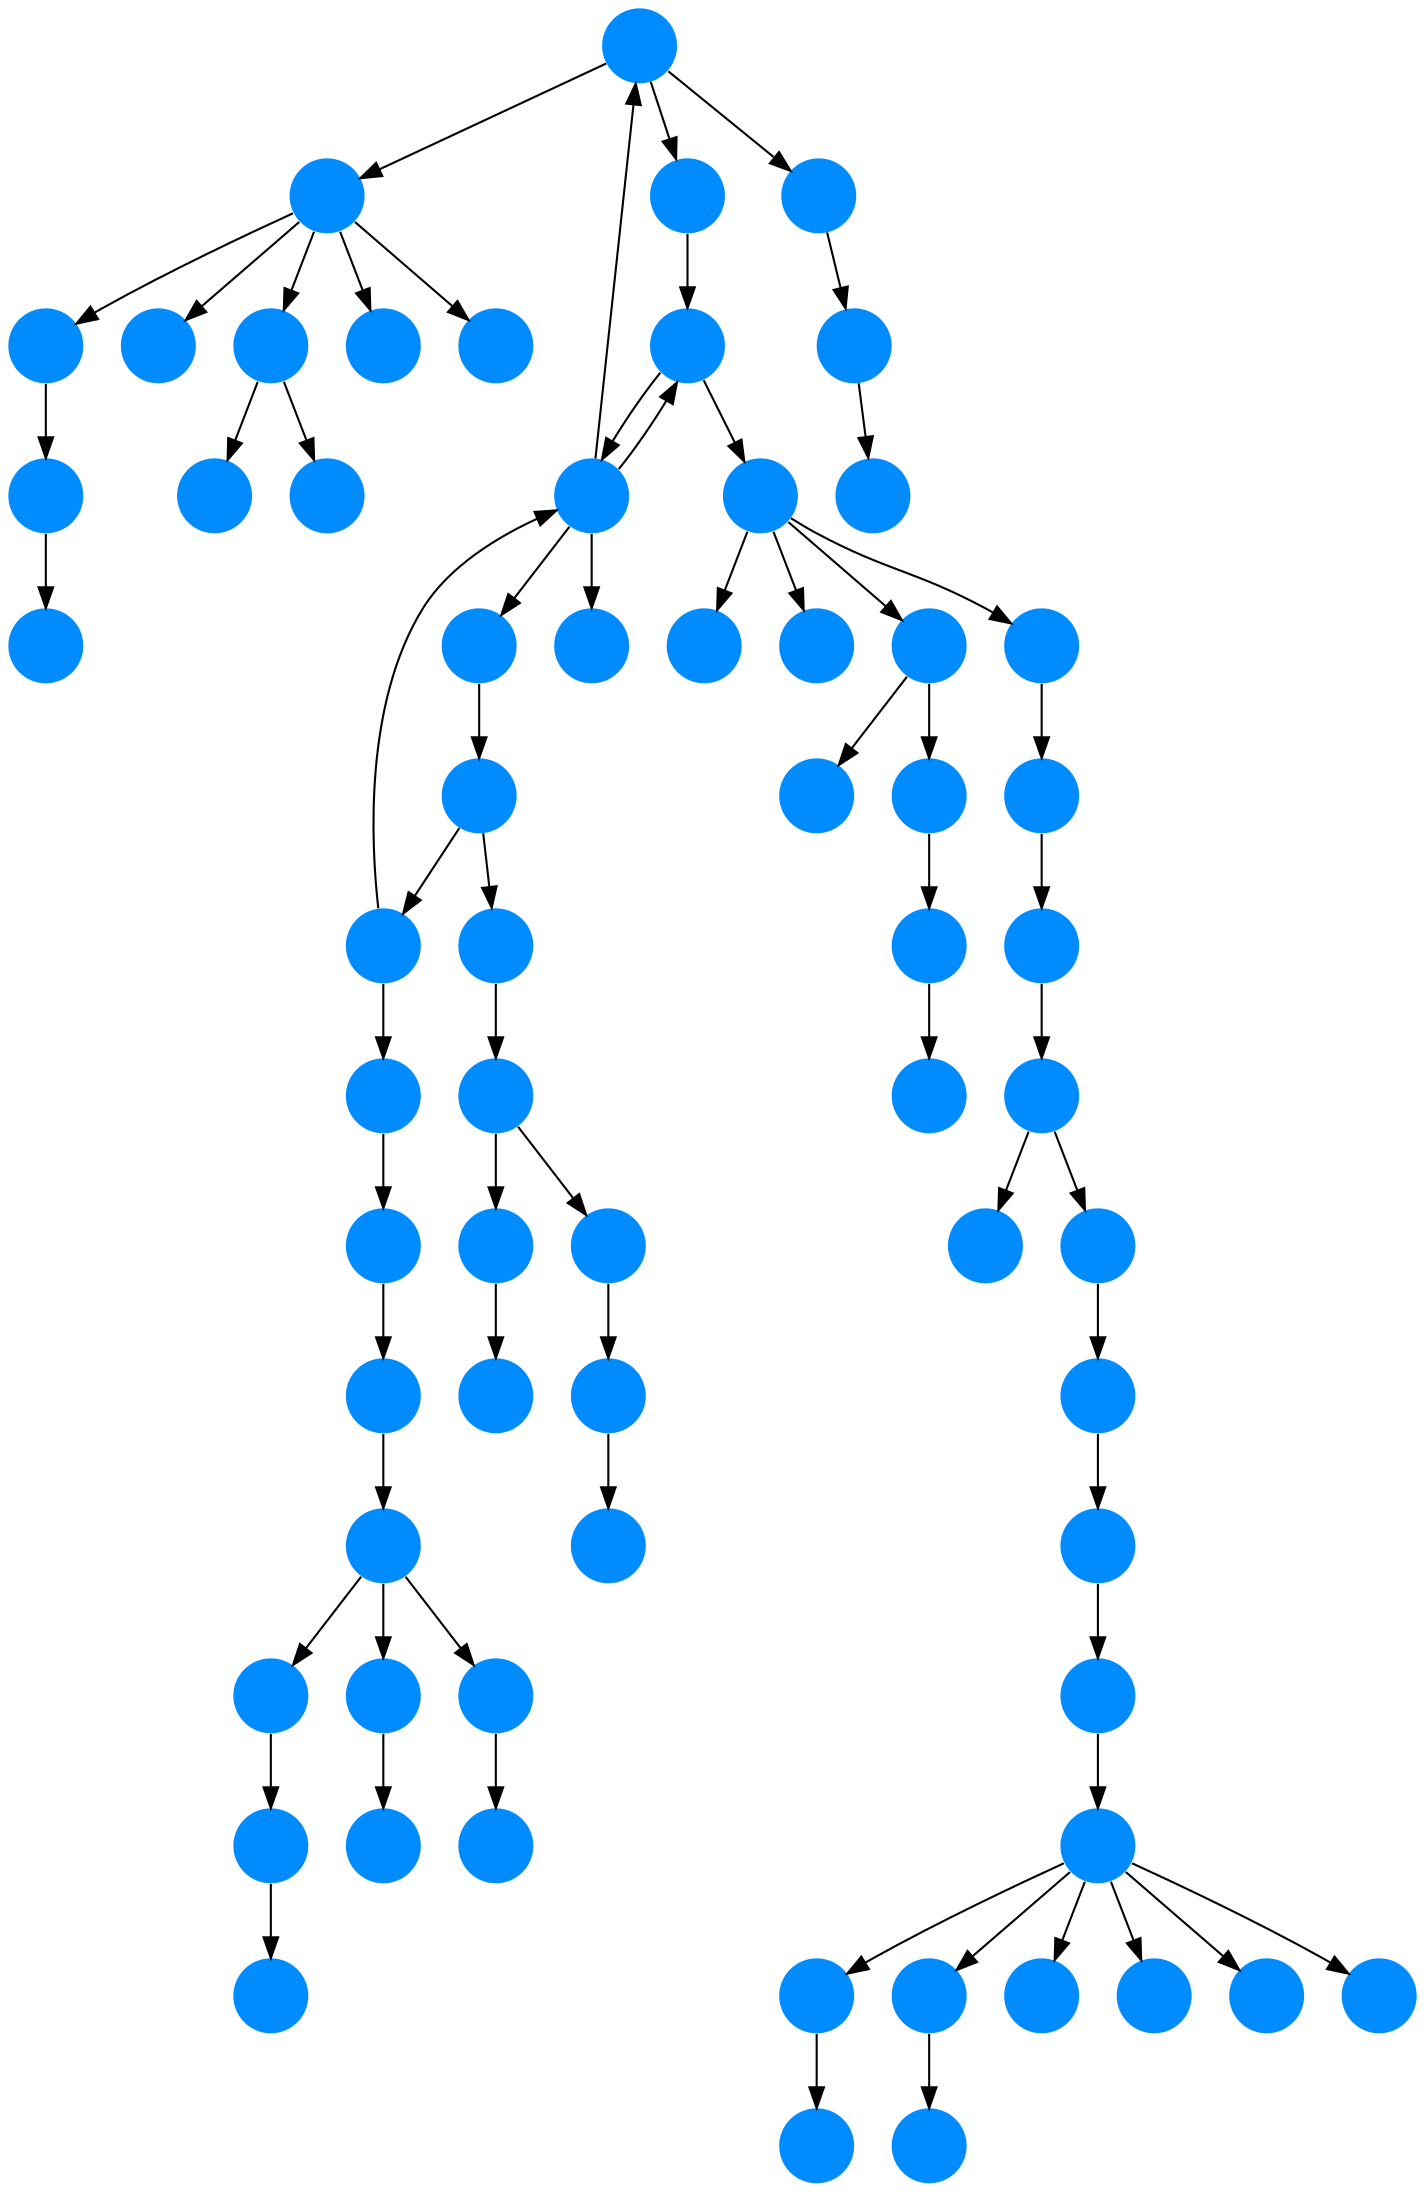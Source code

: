 digraph{
0 [tooltip = "G", penwidth = 0, style = filled, fillcolor = "#008cff", shape = circle, label = ""]
1 [tooltip = "G", penwidth = 0, style = filled, fillcolor = "#008cff", shape = circle, label = ""]
2 [tooltip = "G", penwidth = 0, style = filled, fillcolor = "#008cff", shape = circle, label = ""]
3 [tooltip = "G", penwidth = 0, style = filled, fillcolor = "#008cff", shape = circle, label = ""]
4 [tooltip = "G", penwidth = 0, style = filled, fillcolor = "#008cff", shape = circle, label = ""]
5 [tooltip = "G", penwidth = 0, style = filled, fillcolor = "#008cff", shape = circle, label = ""]
6 [tooltip = "G", penwidth = 0, style = filled, fillcolor = "#008cff", shape = circle, label = ""]
7 [tooltip = "G", penwidth = 0, style = filled, fillcolor = "#008cff", shape = circle, label = ""]
8 [tooltip = "G", penwidth = 0, style = filled, fillcolor = "#008cff", shape = circle, label = ""]
9 [tooltip = "G", penwidth = 0, style = filled, fillcolor = "#008cff", shape = circle, label = ""]
10 [tooltip = "G", penwidth = 0, style = filled, fillcolor = "#008cff", shape = circle, label = ""]
11 [tooltip = "G", penwidth = 0, style = filled, fillcolor = "#008cff", shape = circle, label = ""]
12 [tooltip = "G", penwidth = 0, style = filled, fillcolor = "#008cff", shape = circle, label = ""]
13 [tooltip = "G", penwidth = 0, style = filled, fillcolor = "#008cff", shape = circle, label = ""]
14 [tooltip = "G", penwidth = 0, style = filled, fillcolor = "#008cff", shape = circle, label = ""]
15 [tooltip = "G", penwidth = 0, style = filled, fillcolor = "#008cff", shape = circle, label = ""]
16 [tooltip = "G", penwidth = 0, style = filled, fillcolor = "#008cff", shape = circle, label = ""]
17 [tooltip = "G", penwidth = 0, style = filled, fillcolor = "#008cff", shape = circle, label = ""]
18 [tooltip = "G", penwidth = 0, style = filled, fillcolor = "#008cff", shape = circle, label = ""]
19 [tooltip = "G", penwidth = 0, style = filled, fillcolor = "#008cff", shape = circle, label = ""]
20 [tooltip = "G", penwidth = 0, style = filled, fillcolor = "#008cff", shape = circle, label = ""]
21 [tooltip = "G", penwidth = 0, style = filled, fillcolor = "#008cff", shape = circle, label = ""]
22 [tooltip = "G", penwidth = 0, style = filled, fillcolor = "#008cff", shape = circle, label = ""]
23 [tooltip = "G", penwidth = 0, style = filled, fillcolor = "#008cff", shape = circle, label = ""]
24 [tooltip = "G", penwidth = 0, style = filled, fillcolor = "#008cff", shape = circle, label = ""]
25 [tooltip = "G", penwidth = 0, style = filled, fillcolor = "#008cff", shape = circle, label = ""]
26 [tooltip = "G", penwidth = 0, style = filled, fillcolor = "#008cff", shape = circle, label = ""]
27 [tooltip = "G", penwidth = 0, style = filled, fillcolor = "#008cff", shape = circle, label = ""]
28 [tooltip = "G", penwidth = 0, style = filled, fillcolor = "#008cff", shape = circle, label = ""]
29 [tooltip = "G", penwidth = 0, style = filled, fillcolor = "#008cff", shape = circle, label = ""]
30 [tooltip = "G", penwidth = 0, style = filled, fillcolor = "#008cff", shape = circle, label = ""]
31 [tooltip = "G", penwidth = 0, style = filled, fillcolor = "#008cff", shape = circle, label = ""]
32 [tooltip = "G", penwidth = 0, style = filled, fillcolor = "#008cff", shape = circle, label = ""]
33 [tooltip = "G", penwidth = 0, style = filled, fillcolor = "#008cff", shape = circle, label = ""]
34 [tooltip = "G", penwidth = 0, style = filled, fillcolor = "#008cff", shape = circle, label = ""]
35 [tooltip = "G", penwidth = 0, style = filled, fillcolor = "#008cff", shape = circle, label = ""]
36 [tooltip = "G", penwidth = 0, style = filled, fillcolor = "#008cff", shape = circle, label = ""]
37 [tooltip = "G", penwidth = 0, style = filled, fillcolor = "#008cff", shape = circle, label = ""]
38 [tooltip = "G", penwidth = 0, style = filled, fillcolor = "#008cff", shape = circle, label = ""]
39 [tooltip = "G", penwidth = 0, style = filled, fillcolor = "#008cff", shape = circle, label = ""]
40 [tooltip = "G", penwidth = 0, style = filled, fillcolor = "#008cff", shape = circle, label = ""]
41 [tooltip = "G", penwidth = 0, style = filled, fillcolor = "#008cff", shape = circle, label = ""]
42 [tooltip = "G", penwidth = 0, style = filled, fillcolor = "#008cff", shape = circle, label = ""]
43 [tooltip = "G", penwidth = 0, style = filled, fillcolor = "#008cff", shape = circle, label = ""]
44 [tooltip = "G", penwidth = 0, style = filled, fillcolor = "#008cff", shape = circle, label = ""]
45 [tooltip = "G", penwidth = 0, style = filled, fillcolor = "#008cff", shape = circle, label = ""]
46 [tooltip = "G", penwidth = 0, style = filled, fillcolor = "#008cff", shape = circle, label = ""]
47 [tooltip = "G", penwidth = 0, style = filled, fillcolor = "#008cff", shape = circle, label = ""]
48 [tooltip = "G", penwidth = 0, style = filled, fillcolor = "#008cff", shape = circle, label = ""]
49 [tooltip = "G", penwidth = 0, style = filled, fillcolor = "#008cff", shape = circle, label = ""]
50 [tooltip = "G", penwidth = 0, style = filled, fillcolor = "#008cff", shape = circle, label = ""]
51 [tooltip = "G", penwidth = 0, style = filled, fillcolor = "#008cff", shape = circle, label = ""]
52 [tooltip = "G", penwidth = 0, style = filled, fillcolor = "#008cff", shape = circle, label = ""]
53 [tooltip = "G", penwidth = 0, style = filled, fillcolor = "#008cff", shape = circle, label = ""]
54 [tooltip = "G", penwidth = 0, style = filled, fillcolor = "#008cff", shape = circle, label = ""]
55 [tooltip = "G", penwidth = 0, style = filled, fillcolor = "#008cff", shape = circle, label = ""]
56 [tooltip = "G", penwidth = 0, style = filled, fillcolor = "#008cff", shape = circle, label = ""]
57 [tooltip = "G", penwidth = 0, style = filled, fillcolor = "#008cff", shape = circle, label = ""]
58 [tooltip = "G", penwidth = 0, style = filled, fillcolor = "#008cff", shape = circle, label = ""]
59 [tooltip = "G", penwidth = 0, style = filled, fillcolor = "#008cff", shape = circle, label = ""]
60 [tooltip = "G", penwidth = 0, style = filled, fillcolor = "#008cff", shape = circle, label = ""]
61 [tooltip = "G", penwidth = 0, style = filled, fillcolor = "#008cff", shape = circle, label = ""]
62 [tooltip = "G", penwidth = 0, style = filled, fillcolor = "#008cff", shape = circle, label = ""]
63 [tooltip = "G", penwidth = 0, style = filled, fillcolor = "#008cff", shape = circle, label = ""]
64 [tooltip = "G", penwidth = 0, style = filled, fillcolor = "#008cff", shape = circle, label = ""]
5 -> 9
7 -> 21
10 -> 17
39 -> 35
25 -> 10
25 -> 5
24 -> 37
62 -> 61
6 -> 24
34 -> 15
7 -> 32
2 -> 5
10 -> 34
5 -> 36
23 -> 63
55 -> 49
22 -> 27
30 -> 39
23 -> 54
27 -> 25
42 -> 44
5 -> 25
22 -> 7
51 -> 52
23 -> 60
28 -> 64
49 -> 58
52 -> 50
43 -> 45
50 -> 55
18 -> 13
20 -> 2
55 -> 48
4 -> 3
9 -> 20
2 -> 31
1 -> 46
32 -> 8
5 -> 22
23 -> 53
26 -> 42
7 -> 0
24 -> 11
7 -> 40
58 -> 57
14 -> 19
0 -> 1
59 -> 23
37 -> 4
53 -> 47
32 -> 29
23 -> 28
10 -> 16
31 -> 14
34 -> 18
10 -> 51
11 -> 33
22 -> 30
13 -> 38
57 -> 59
19 -> 12
20 -> 6
12 -> 43
12 -> 26
7 -> 41
23 -> 56
12 -> 62
}